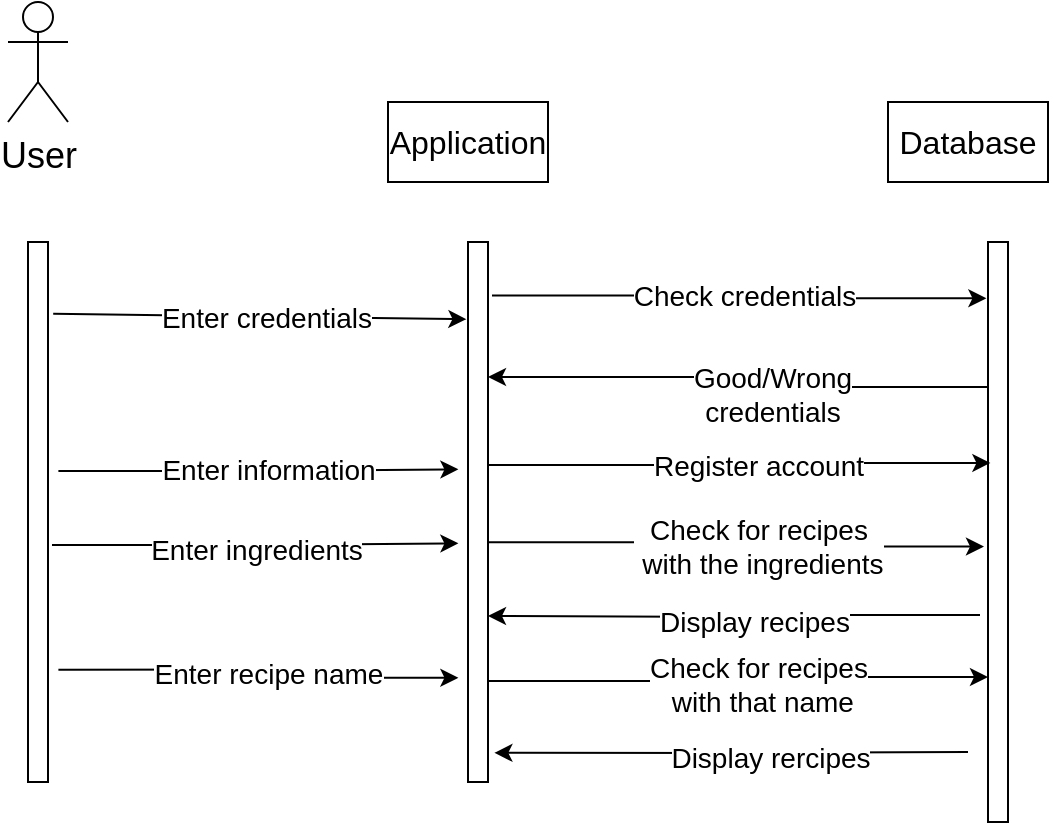 <mxfile version="16.2.4" type="device"><diagram id="rLSNBPGiXYfwi-hEBkkW" name="Page-1"><mxGraphModel dx="1038" dy="539" grid="1" gridSize="10" guides="1" tooltips="1" connect="1" arrows="1" fold="1" page="1" pageScale="1" pageWidth="1100" pageHeight="850" math="0" shadow="0"><root><mxCell id="0"/><mxCell id="1" parent="0"/><mxCell id="NQqpuigmW9PNdRgk4tVW-99" value="User&lt;br style=&quot;font-size: 18px;&quot;&gt;" style="shape=umlActor;verticalLabelPosition=bottom;verticalAlign=top;html=1;outlineConnect=0;fontSize=18;fillColor=none;" parent="1" vertex="1"><mxGeometry x="270" y="130" width="30" height="60" as="geometry"/></mxCell><mxCell id="NQqpuigmW9PNdRgk4tVW-100" value="Application" style="rounded=0;whiteSpace=wrap;html=1;fontSize=16;fillColor=none;" parent="1" vertex="1"><mxGeometry x="460" y="180" width="80" height="40" as="geometry"/></mxCell><mxCell id="NQqpuigmW9PNdRgk4tVW-101" value="Database" style="rounded=0;whiteSpace=wrap;html=1;fontSize=16;fillColor=none;" parent="1" vertex="1"><mxGeometry x="710" y="180" width="80" height="40" as="geometry"/></mxCell><mxCell id="NQqpuigmW9PNdRgk4tVW-102" style="edgeStyle=orthogonalEdgeStyle;rounded=0;orthogonalLoop=1;jettySize=auto;html=1;exitX=1.52;exitY=0.424;exitDx=0;exitDy=0;entryX=-0.48;entryY=0.421;entryDx=0;entryDy=0;fontSize=14;exitPerimeter=0;entryPerimeter=0;" parent="1" source="NQqpuigmW9PNdRgk4tVW-108" target="NQqpuigmW9PNdRgk4tVW-117" edge="1"><mxGeometry relative="1" as="geometry"/></mxCell><mxCell id="NQqpuigmW9PNdRgk4tVW-103" value="Enter information" style="edgeLabel;html=1;align=center;verticalAlign=middle;resizable=0;points=[];fontSize=14;" parent="NQqpuigmW9PNdRgk4tVW-102" vertex="1" connectable="0"><mxGeometry x="0.308" relative="1" as="geometry"><mxPoint x="-26" as="offset"/></mxGeometry></mxCell><mxCell id="NQqpuigmW9PNdRgk4tVW-104" style="edgeStyle=orthogonalEdgeStyle;rounded=0;orthogonalLoop=1;jettySize=auto;html=1;exitX=1.2;exitY=0.561;exitDx=0;exitDy=0;entryX=-0.48;entryY=0.558;entryDx=0;entryDy=0;entryPerimeter=0;fontSize=14;exitPerimeter=0;" parent="1" source="NQqpuigmW9PNdRgk4tVW-108" target="NQqpuigmW9PNdRgk4tVW-117" edge="1"><mxGeometry relative="1" as="geometry"/></mxCell><mxCell id="NQqpuigmW9PNdRgk4tVW-105" value="Enter ingredients" style="edgeLabel;html=1;align=center;verticalAlign=middle;resizable=0;points=[];fontSize=14;" parent="NQqpuigmW9PNdRgk4tVW-104" vertex="1" connectable="0"><mxGeometry x="0.234" y="-3" relative="1" as="geometry"><mxPoint x="-23" as="offset"/></mxGeometry></mxCell><mxCell id="NQqpuigmW9PNdRgk4tVW-106" style="edgeStyle=orthogonalEdgeStyle;rounded=0;orthogonalLoop=1;jettySize=auto;html=1;entryX=-0.48;entryY=0.807;entryDx=0;entryDy=0;fontSize=14;entryPerimeter=0;exitX=1.52;exitY=0.792;exitDx=0;exitDy=0;exitPerimeter=0;" parent="1" source="NQqpuigmW9PNdRgk4tVW-108" target="NQqpuigmW9PNdRgk4tVW-117" edge="1"><mxGeometry relative="1" as="geometry"><mxPoint x="285" y="460" as="sourcePoint"/></mxGeometry></mxCell><mxCell id="NQqpuigmW9PNdRgk4tVW-107" value="Enter recipe name" style="edgeLabel;html=1;align=center;verticalAlign=middle;resizable=0;points=[];fontSize=14;" parent="NQqpuigmW9PNdRgk4tVW-106" vertex="1" connectable="0"><mxGeometry x="0.236" y="3" relative="1" as="geometry"><mxPoint x="-17" y="1" as="offset"/></mxGeometry></mxCell><mxCell id="NQqpuigmW9PNdRgk4tVW-108" value="" style="rounded=0;whiteSpace=wrap;html=1;fontSize=18;fillColor=none;" parent="1" vertex="1"><mxGeometry x="280" y="250" width="10" height="270" as="geometry"/></mxCell><mxCell id="NQqpuigmW9PNdRgk4tVW-109" style="edgeStyle=orthogonalEdgeStyle;rounded=0;orthogonalLoop=1;jettySize=auto;html=1;exitX=1.2;exitY=0.099;exitDx=0;exitDy=0;fontSize=14;entryX=-0.08;entryY=0.097;entryDx=0;entryDy=0;entryPerimeter=0;exitPerimeter=0;" parent="1" source="NQqpuigmW9PNdRgk4tVW-117" target="NQqpuigmW9PNdRgk4tVW-124" edge="1"><mxGeometry relative="1" as="geometry"><mxPoint x="590" y="283" as="targetPoint"/></mxGeometry></mxCell><mxCell id="NQqpuigmW9PNdRgk4tVW-110" value="Check credentials" style="edgeLabel;html=1;align=center;verticalAlign=middle;resizable=0;points=[];fontSize=14;" parent="NQqpuigmW9PNdRgk4tVW-109" vertex="1" connectable="0"><mxGeometry x="0.137" y="1" relative="1" as="geometry"><mxPoint x="-14" as="offset"/></mxGeometry></mxCell><mxCell id="NQqpuigmW9PNdRgk4tVW-111" style="edgeStyle=orthogonalEdgeStyle;rounded=0;orthogonalLoop=1;jettySize=auto;html=1;exitX=1.04;exitY=0.413;exitDx=0;exitDy=0;entryX=0.12;entryY=0.381;entryDx=0;entryDy=0;entryPerimeter=0;fontSize=14;exitPerimeter=0;" parent="1" source="NQqpuigmW9PNdRgk4tVW-117" target="NQqpuigmW9PNdRgk4tVW-124" edge="1"><mxGeometry relative="1" as="geometry"/></mxCell><mxCell id="NQqpuigmW9PNdRgk4tVW-112" value="Register account" style="edgeLabel;html=1;align=center;verticalAlign=middle;resizable=0;points=[];fontSize=14;" parent="NQqpuigmW9PNdRgk4tVW-111" vertex="1" connectable="0"><mxGeometry x="0.223" relative="1" as="geometry"><mxPoint x="-19" y="1" as="offset"/></mxGeometry></mxCell><mxCell id="NQqpuigmW9PNdRgk4tVW-113" style="edgeStyle=orthogonalEdgeStyle;rounded=0;orthogonalLoop=1;jettySize=auto;html=1;exitX=0.96;exitY=0.556;exitDx=0;exitDy=0;entryX=-0.2;entryY=0.525;entryDx=0;entryDy=0;entryPerimeter=0;fontSize=14;exitPerimeter=0;" parent="1" source="NQqpuigmW9PNdRgk4tVW-117" target="NQqpuigmW9PNdRgk4tVW-124" edge="1"><mxGeometry relative="1" as="geometry"/></mxCell><mxCell id="NQqpuigmW9PNdRgk4tVW-114" value="Check for recipes&lt;br&gt;&amp;nbsp;with the ingredients" style="edgeLabel;html=1;align=center;verticalAlign=middle;resizable=0;points=[];fontSize=14;" parent="NQqpuigmW9PNdRgk4tVW-113" vertex="1" connectable="0"><mxGeometry x="0.31" y="1" relative="1" as="geometry"><mxPoint x="-27" as="offset"/></mxGeometry></mxCell><mxCell id="NQqpuigmW9PNdRgk4tVW-115" style="edgeStyle=orthogonalEdgeStyle;rounded=0;orthogonalLoop=1;jettySize=auto;html=1;exitX=0.96;exitY=0.813;exitDx=0;exitDy=0;entryX=0;entryY=0.75;entryDx=0;entryDy=0;fontSize=14;exitPerimeter=0;" parent="1" source="NQqpuigmW9PNdRgk4tVW-117" target="NQqpuigmW9PNdRgk4tVW-124" edge="1"><mxGeometry relative="1" as="geometry"/></mxCell><mxCell id="NQqpuigmW9PNdRgk4tVW-116" value="Check for recipes&lt;br&gt;&amp;nbsp;with that name" style="edgeLabel;html=1;align=center;verticalAlign=middle;resizable=0;points=[];fontSize=14;" parent="NQqpuigmW9PNdRgk4tVW-115" vertex="1" connectable="0"><mxGeometry x="0.269" y="1" relative="1" as="geometry"><mxPoint x="-23" y="4" as="offset"/></mxGeometry></mxCell><mxCell id="NQqpuigmW9PNdRgk4tVW-117" value="" style="rounded=0;whiteSpace=wrap;html=1;fontSize=18;fillColor=none;" parent="1" vertex="1"><mxGeometry x="500" y="250" width="10" height="270" as="geometry"/></mxCell><mxCell id="NQqpuigmW9PNdRgk4tVW-118" value="" style="endArrow=classic;html=1;rounded=0;fontSize=18;exitX=1.26;exitY=0.133;exitDx=0;exitDy=0;exitPerimeter=0;entryX=-0.08;entryY=0.143;entryDx=0;entryDy=0;entryPerimeter=0;" parent="1" source="NQqpuigmW9PNdRgk4tVW-108" target="NQqpuigmW9PNdRgk4tVW-117" edge="1"><mxGeometry width="50" height="50" relative="1" as="geometry"><mxPoint x="590" y="320" as="sourcePoint"/><mxPoint x="440" y="281" as="targetPoint"/></mxGeometry></mxCell><mxCell id="NQqpuigmW9PNdRgk4tVW-119" value="Enter credentials" style="edgeLabel;html=1;align=center;verticalAlign=middle;resizable=0;points=[];fontSize=14;" parent="NQqpuigmW9PNdRgk4tVW-118" vertex="1" connectable="0"><mxGeometry x="0.316" relative="1" as="geometry"><mxPoint x="-30" as="offset"/></mxGeometry></mxCell><mxCell id="NQqpuigmW9PNdRgk4tVW-120" style="edgeStyle=orthogonalEdgeStyle;rounded=0;orthogonalLoop=1;jettySize=auto;html=1;exitX=0;exitY=0.25;exitDx=0;exitDy=0;fontSize=14;entryX=1;entryY=0.25;entryDx=0;entryDy=0;" parent="1" source="NQqpuigmW9PNdRgk4tVW-124" target="NQqpuigmW9PNdRgk4tVW-117" edge="1"><mxGeometry relative="1" as="geometry"><mxPoint x="460" y="320" as="targetPoint"/></mxGeometry></mxCell><mxCell id="NQqpuigmW9PNdRgk4tVW-121" value="Good/Wrong&lt;br&gt;credentials" style="edgeLabel;html=1;align=center;verticalAlign=middle;resizable=0;points=[];fontSize=14;" parent="NQqpuigmW9PNdRgk4tVW-120" vertex="1" connectable="0"><mxGeometry x="-0.153" y="3" relative="1" as="geometry"><mxPoint as="offset"/></mxGeometry></mxCell><mxCell id="NQqpuigmW9PNdRgk4tVW-122" style="edgeStyle=orthogonalEdgeStyle;rounded=0;orthogonalLoop=1;jettySize=auto;html=1;exitX=-0.4;exitY=0.643;exitDx=0;exitDy=0;fontSize=14;exitPerimeter=0;" parent="1" source="NQqpuigmW9PNdRgk4tVW-124" edge="1"><mxGeometry relative="1" as="geometry"><mxPoint x="510" y="437" as="targetPoint"/></mxGeometry></mxCell><mxCell id="NQqpuigmW9PNdRgk4tVW-123" value="Display recipes" style="edgeLabel;html=1;align=center;verticalAlign=middle;resizable=0;points=[];fontSize=14;" parent="NQqpuigmW9PNdRgk4tVW-122" vertex="1" connectable="0"><mxGeometry x="-0.31" y="3" relative="1" as="geometry"><mxPoint x="-28" as="offset"/></mxGeometry></mxCell><mxCell id="NQqpuigmW9PNdRgk4tVW-126" style="edgeStyle=orthogonalEdgeStyle;rounded=0;orthogonalLoop=1;jettySize=auto;html=1;entryX=1.32;entryY=0.946;entryDx=0;entryDy=0;entryPerimeter=0;fontSize=14;" parent="1" target="NQqpuigmW9PNdRgk4tVW-117" edge="1"><mxGeometry relative="1" as="geometry"><mxPoint x="750" y="505" as="sourcePoint"/></mxGeometry></mxCell><mxCell id="NQqpuigmW9PNdRgk4tVW-127" value="Display rercipes" style="edgeLabel;html=1;align=center;verticalAlign=middle;resizable=0;points=[];fontSize=14;" parent="NQqpuigmW9PNdRgk4tVW-126" vertex="1" connectable="0"><mxGeometry x="-0.169" y="2" relative="1" as="geometry"><mxPoint x="-1" as="offset"/></mxGeometry></mxCell><mxCell id="NQqpuigmW9PNdRgk4tVW-124" value="" style="rounded=0;whiteSpace=wrap;html=1;fontSize=18;fillColor=none;" parent="1" vertex="1"><mxGeometry x="760" y="250" width="10" height="290" as="geometry"/></mxCell></root></mxGraphModel></diagram></mxfile>